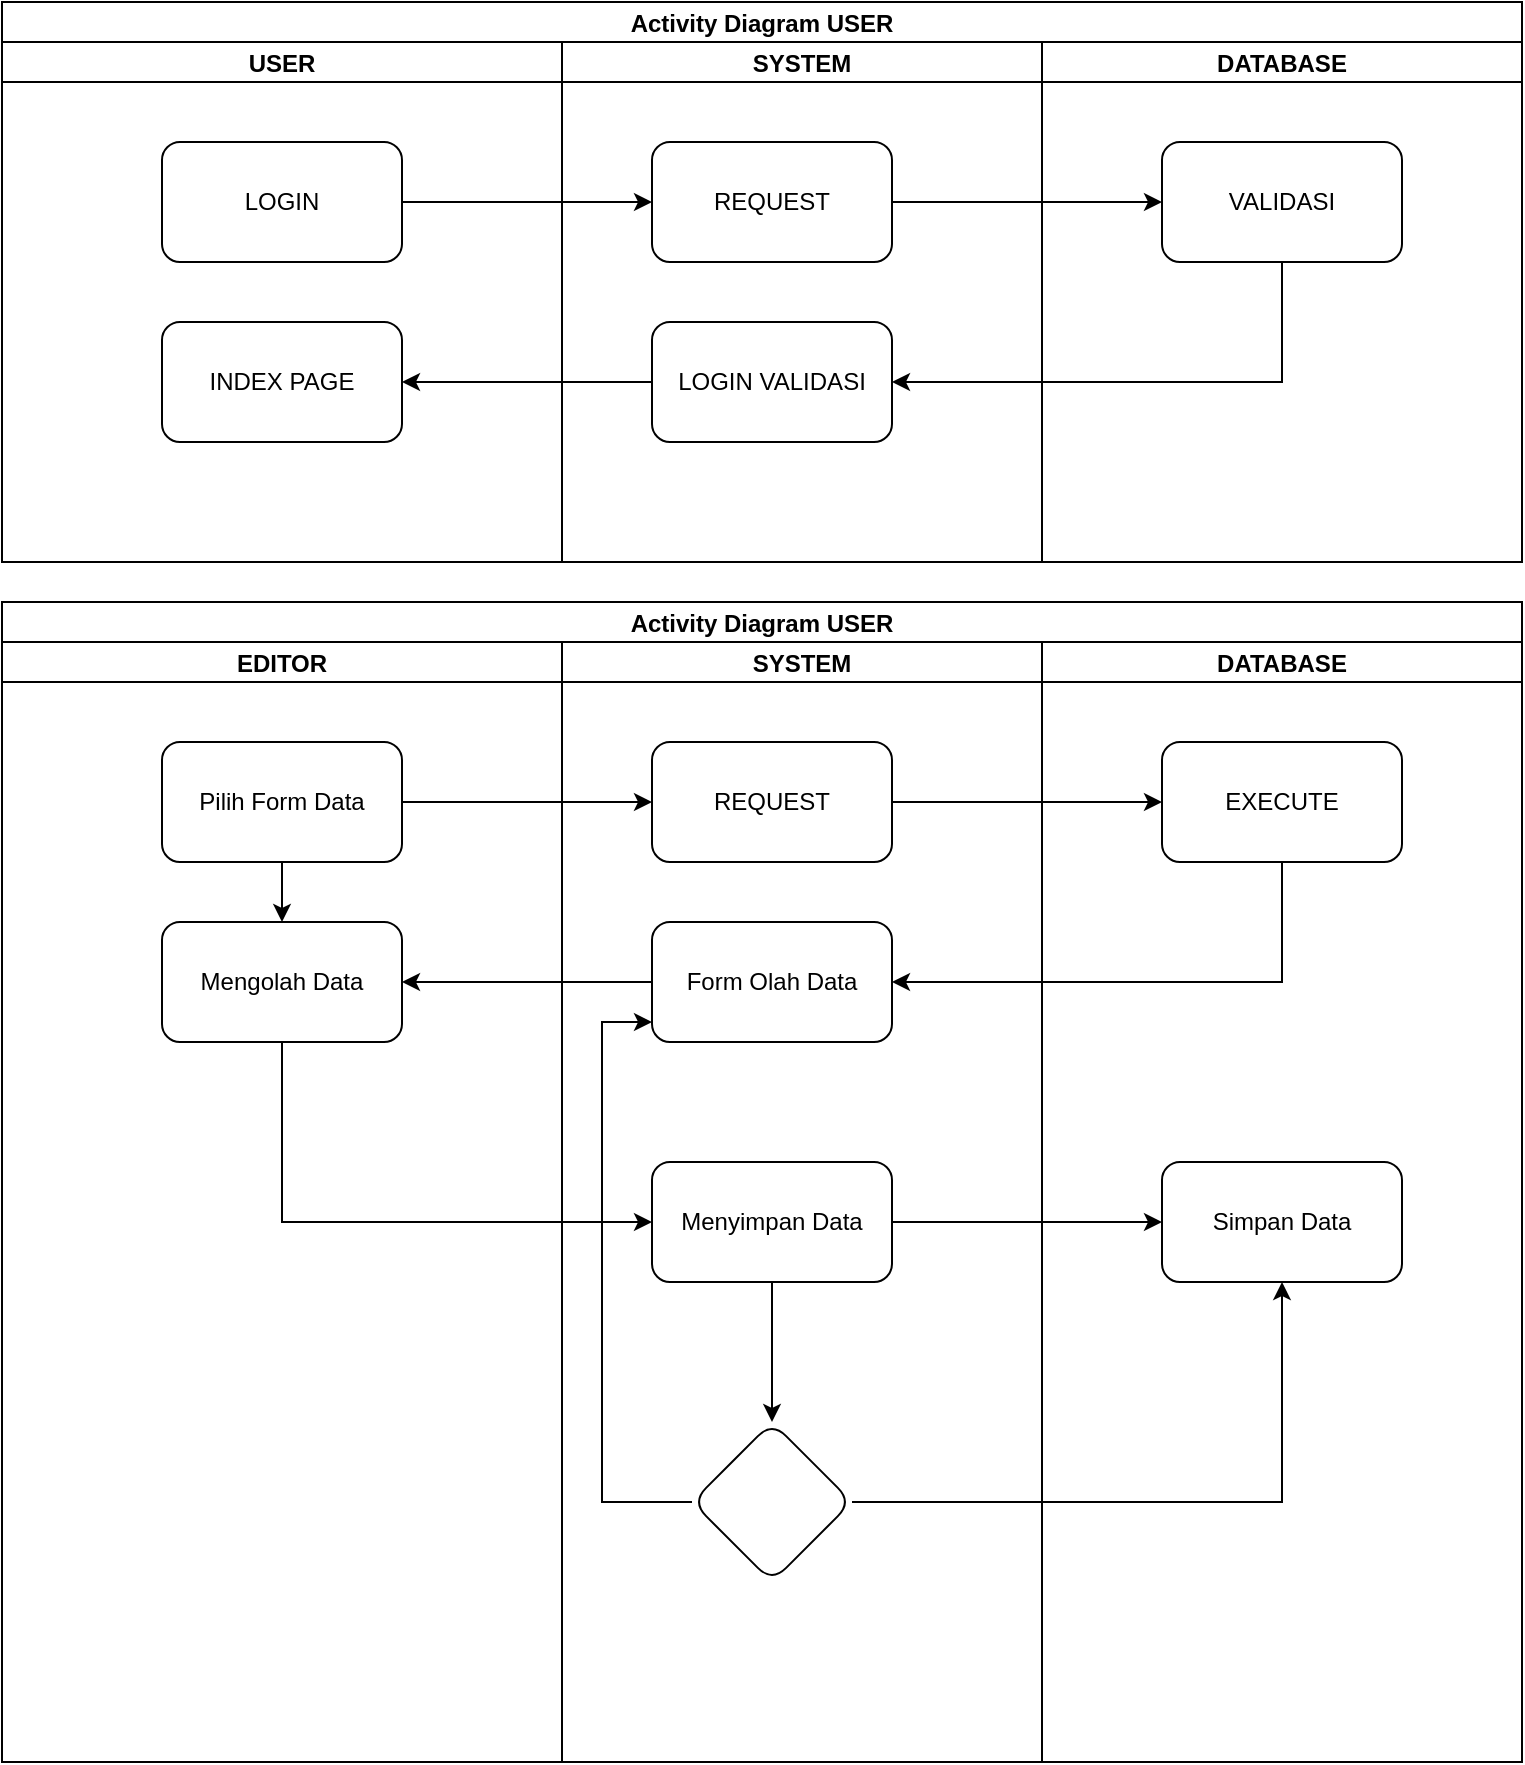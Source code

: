 <mxfile version="18.0.6" type="github">
  <diagram id="2AaTSGa9Z8BQQ-PvD9Bo" name="Page-1">
    <mxGraphModel dx="2062" dy="786" grid="1" gridSize="10" guides="1" tooltips="1" connect="1" arrows="1" fold="1" page="1" pageScale="1" pageWidth="850" pageHeight="1100" math="0" shadow="0">
      <root>
        <mxCell id="0" />
        <mxCell id="1" parent="0" />
        <mxCell id="z37K9zNzW6ptEr3GRiFR-33" value="Activity Diagram USER" style="swimlane;childLayout=stackLayout;resizeParent=1;resizeParentMax=0;startSize=20;" vertex="1" parent="1">
          <mxGeometry x="40" y="120" width="760" height="280" as="geometry" />
        </mxCell>
        <mxCell id="z37K9zNzW6ptEr3GRiFR-34" value="USER" style="swimlane;startSize=20;" vertex="1" parent="z37K9zNzW6ptEr3GRiFR-33">
          <mxGeometry y="20" width="280" height="260" as="geometry" />
        </mxCell>
        <mxCell id="z37K9zNzW6ptEr3GRiFR-38" value="LOGIN" style="rounded=1;whiteSpace=wrap;html=1;" vertex="1" parent="z37K9zNzW6ptEr3GRiFR-34">
          <mxGeometry x="80" y="50" width="120" height="60" as="geometry" />
        </mxCell>
        <mxCell id="z37K9zNzW6ptEr3GRiFR-42" value="INDEX PAGE" style="rounded=1;whiteSpace=wrap;html=1;" vertex="1" parent="z37K9zNzW6ptEr3GRiFR-34">
          <mxGeometry x="80" y="140" width="120" height="60" as="geometry" />
        </mxCell>
        <mxCell id="z37K9zNzW6ptEr3GRiFR-35" value="SYSTEM" style="swimlane;startSize=20;" vertex="1" parent="z37K9zNzW6ptEr3GRiFR-33">
          <mxGeometry x="280" y="20" width="240" height="260" as="geometry" />
        </mxCell>
        <mxCell id="z37K9zNzW6ptEr3GRiFR-39" value="REQUEST" style="rounded=1;whiteSpace=wrap;html=1;" vertex="1" parent="z37K9zNzW6ptEr3GRiFR-35">
          <mxGeometry x="45" y="50" width="120" height="60" as="geometry" />
        </mxCell>
        <mxCell id="z37K9zNzW6ptEr3GRiFR-41" value="LOGIN VALIDASI" style="rounded=1;whiteSpace=wrap;html=1;" vertex="1" parent="z37K9zNzW6ptEr3GRiFR-35">
          <mxGeometry x="45" y="140" width="120" height="60" as="geometry" />
        </mxCell>
        <mxCell id="z37K9zNzW6ptEr3GRiFR-36" value="DATABASE" style="swimlane;startSize=20;" vertex="1" parent="z37K9zNzW6ptEr3GRiFR-33">
          <mxGeometry x="520" y="20" width="240" height="260" as="geometry" />
        </mxCell>
        <mxCell id="z37K9zNzW6ptEr3GRiFR-40" value="VALIDASI" style="rounded=1;whiteSpace=wrap;html=1;" vertex="1" parent="z37K9zNzW6ptEr3GRiFR-36">
          <mxGeometry x="60" y="50" width="120" height="60" as="geometry" />
        </mxCell>
        <mxCell id="z37K9zNzW6ptEr3GRiFR-43" style="edgeStyle=orthogonalEdgeStyle;rounded=0;orthogonalLoop=1;jettySize=auto;html=1;entryX=0;entryY=0.5;entryDx=0;entryDy=0;" edge="1" parent="z37K9zNzW6ptEr3GRiFR-33" source="z37K9zNzW6ptEr3GRiFR-38" target="z37K9zNzW6ptEr3GRiFR-39">
          <mxGeometry relative="1" as="geometry" />
        </mxCell>
        <mxCell id="z37K9zNzW6ptEr3GRiFR-44" style="edgeStyle=orthogonalEdgeStyle;rounded=0;orthogonalLoop=1;jettySize=auto;html=1;" edge="1" parent="z37K9zNzW6ptEr3GRiFR-33" source="z37K9zNzW6ptEr3GRiFR-39" target="z37K9zNzW6ptEr3GRiFR-40">
          <mxGeometry relative="1" as="geometry" />
        </mxCell>
        <mxCell id="z37K9zNzW6ptEr3GRiFR-45" style="edgeStyle=orthogonalEdgeStyle;rounded=0;orthogonalLoop=1;jettySize=auto;html=1;entryX=1;entryY=0.5;entryDx=0;entryDy=0;" edge="1" parent="z37K9zNzW6ptEr3GRiFR-33" source="z37K9zNzW6ptEr3GRiFR-40" target="z37K9zNzW6ptEr3GRiFR-41">
          <mxGeometry relative="1" as="geometry">
            <Array as="points">
              <mxPoint x="640" y="190" />
            </Array>
          </mxGeometry>
        </mxCell>
        <mxCell id="z37K9zNzW6ptEr3GRiFR-46" style="edgeStyle=orthogonalEdgeStyle;rounded=0;orthogonalLoop=1;jettySize=auto;html=1;entryX=1;entryY=0.5;entryDx=0;entryDy=0;" edge="1" parent="z37K9zNzW6ptEr3GRiFR-33" source="z37K9zNzW6ptEr3GRiFR-41" target="z37K9zNzW6ptEr3GRiFR-42">
          <mxGeometry relative="1" as="geometry" />
        </mxCell>
        <mxCell id="z37K9zNzW6ptEr3GRiFR-47" value="Activity Diagram USER" style="swimlane;childLayout=stackLayout;resizeParent=1;resizeParentMax=0;startSize=20;" vertex="1" parent="1">
          <mxGeometry x="40" y="420" width="760" height="580" as="geometry" />
        </mxCell>
        <mxCell id="z37K9zNzW6ptEr3GRiFR-48" value="EDITOR" style="swimlane;startSize=20;" vertex="1" parent="z37K9zNzW6ptEr3GRiFR-47">
          <mxGeometry y="20" width="280" height="560" as="geometry" />
        </mxCell>
        <mxCell id="z37K9zNzW6ptEr3GRiFR-63" style="edgeStyle=orthogonalEdgeStyle;rounded=0;orthogonalLoop=1;jettySize=auto;html=1;entryX=0.5;entryY=0;entryDx=0;entryDy=0;" edge="1" parent="z37K9zNzW6ptEr3GRiFR-48" source="z37K9zNzW6ptEr3GRiFR-49" target="z37K9zNzW6ptEr3GRiFR-50">
          <mxGeometry relative="1" as="geometry" />
        </mxCell>
        <mxCell id="z37K9zNzW6ptEr3GRiFR-49" value="Pilih Form Data" style="rounded=1;whiteSpace=wrap;html=1;" vertex="1" parent="z37K9zNzW6ptEr3GRiFR-48">
          <mxGeometry x="80" y="50" width="120" height="60" as="geometry" />
        </mxCell>
        <mxCell id="z37K9zNzW6ptEr3GRiFR-50" value="Mengolah Data" style="rounded=1;whiteSpace=wrap;html=1;" vertex="1" parent="z37K9zNzW6ptEr3GRiFR-48">
          <mxGeometry x="80" y="140" width="120" height="60" as="geometry" />
        </mxCell>
        <mxCell id="z37K9zNzW6ptEr3GRiFR-51" value="SYSTEM" style="swimlane;startSize=20;" vertex="1" parent="z37K9zNzW6ptEr3GRiFR-47">
          <mxGeometry x="280" y="20" width="240" height="560" as="geometry" />
        </mxCell>
        <mxCell id="z37K9zNzW6ptEr3GRiFR-52" value="REQUEST" style="rounded=1;whiteSpace=wrap;html=1;" vertex="1" parent="z37K9zNzW6ptEr3GRiFR-51">
          <mxGeometry x="45" y="50" width="120" height="60" as="geometry" />
        </mxCell>
        <mxCell id="z37K9zNzW6ptEr3GRiFR-53" value="Form Olah Data" style="rounded=1;whiteSpace=wrap;html=1;" vertex="1" parent="z37K9zNzW6ptEr3GRiFR-51">
          <mxGeometry x="45" y="140" width="120" height="60" as="geometry" />
        </mxCell>
        <mxCell id="z37K9zNzW6ptEr3GRiFR-66" value="" style="edgeStyle=orthogonalEdgeStyle;rounded=0;orthogonalLoop=1;jettySize=auto;html=1;" edge="1" parent="z37K9zNzW6ptEr3GRiFR-51" source="z37K9zNzW6ptEr3GRiFR-60" target="z37K9zNzW6ptEr3GRiFR-65">
          <mxGeometry relative="1" as="geometry" />
        </mxCell>
        <mxCell id="z37K9zNzW6ptEr3GRiFR-60" value="Menyimpan Data" style="rounded=1;whiteSpace=wrap;html=1;" vertex="1" parent="z37K9zNzW6ptEr3GRiFR-51">
          <mxGeometry x="45" y="260" width="120" height="60" as="geometry" />
        </mxCell>
        <mxCell id="z37K9zNzW6ptEr3GRiFR-65" value="" style="rhombus;whiteSpace=wrap;html=1;rounded=1;" vertex="1" parent="z37K9zNzW6ptEr3GRiFR-51">
          <mxGeometry x="65" y="390" width="80" height="80" as="geometry" />
        </mxCell>
        <mxCell id="z37K9zNzW6ptEr3GRiFR-67" style="edgeStyle=orthogonalEdgeStyle;rounded=0;orthogonalLoop=1;jettySize=auto;html=1;" edge="1" parent="z37K9zNzW6ptEr3GRiFR-51" source="z37K9zNzW6ptEr3GRiFR-65" target="z37K9zNzW6ptEr3GRiFR-53">
          <mxGeometry relative="1" as="geometry">
            <mxPoint x="10" y="200" as="targetPoint" />
            <Array as="points">
              <mxPoint x="20" y="430" />
              <mxPoint x="20" y="190" />
            </Array>
          </mxGeometry>
        </mxCell>
        <mxCell id="z37K9zNzW6ptEr3GRiFR-54" value="DATABASE" style="swimlane;startSize=20;" vertex="1" parent="z37K9zNzW6ptEr3GRiFR-47">
          <mxGeometry x="520" y="20" width="240" height="560" as="geometry" />
        </mxCell>
        <mxCell id="z37K9zNzW6ptEr3GRiFR-55" value="EXECUTE" style="rounded=1;whiteSpace=wrap;html=1;" vertex="1" parent="z37K9zNzW6ptEr3GRiFR-54">
          <mxGeometry x="60" y="50" width="120" height="60" as="geometry" />
        </mxCell>
        <mxCell id="z37K9zNzW6ptEr3GRiFR-61" value="Simpan Data" style="rounded=1;whiteSpace=wrap;html=1;" vertex="1" parent="z37K9zNzW6ptEr3GRiFR-54">
          <mxGeometry x="60" y="260" width="120" height="60" as="geometry" />
        </mxCell>
        <mxCell id="z37K9zNzW6ptEr3GRiFR-56" style="edgeStyle=orthogonalEdgeStyle;rounded=0;orthogonalLoop=1;jettySize=auto;html=1;entryX=0;entryY=0.5;entryDx=0;entryDy=0;" edge="1" parent="z37K9zNzW6ptEr3GRiFR-47" source="z37K9zNzW6ptEr3GRiFR-49" target="z37K9zNzW6ptEr3GRiFR-52">
          <mxGeometry relative="1" as="geometry" />
        </mxCell>
        <mxCell id="z37K9zNzW6ptEr3GRiFR-57" style="edgeStyle=orthogonalEdgeStyle;rounded=0;orthogonalLoop=1;jettySize=auto;html=1;" edge="1" parent="z37K9zNzW6ptEr3GRiFR-47" source="z37K9zNzW6ptEr3GRiFR-52" target="z37K9zNzW6ptEr3GRiFR-55">
          <mxGeometry relative="1" as="geometry" />
        </mxCell>
        <mxCell id="z37K9zNzW6ptEr3GRiFR-58" style="edgeStyle=orthogonalEdgeStyle;rounded=0;orthogonalLoop=1;jettySize=auto;html=1;entryX=1;entryY=0.5;entryDx=0;entryDy=0;" edge="1" parent="z37K9zNzW6ptEr3GRiFR-47" source="z37K9zNzW6ptEr3GRiFR-55" target="z37K9zNzW6ptEr3GRiFR-53">
          <mxGeometry relative="1" as="geometry">
            <Array as="points">
              <mxPoint x="640" y="190" />
            </Array>
          </mxGeometry>
        </mxCell>
        <mxCell id="z37K9zNzW6ptEr3GRiFR-59" style="edgeStyle=orthogonalEdgeStyle;rounded=0;orthogonalLoop=1;jettySize=auto;html=1;entryX=1;entryY=0.5;entryDx=0;entryDy=0;" edge="1" parent="z37K9zNzW6ptEr3GRiFR-47" source="z37K9zNzW6ptEr3GRiFR-53" target="z37K9zNzW6ptEr3GRiFR-50">
          <mxGeometry relative="1" as="geometry" />
        </mxCell>
        <mxCell id="z37K9zNzW6ptEr3GRiFR-62" style="edgeStyle=orthogonalEdgeStyle;rounded=0;orthogonalLoop=1;jettySize=auto;html=1;entryX=0;entryY=0.5;entryDx=0;entryDy=0;" edge="1" parent="z37K9zNzW6ptEr3GRiFR-47" source="z37K9zNzW6ptEr3GRiFR-50" target="z37K9zNzW6ptEr3GRiFR-60">
          <mxGeometry relative="1" as="geometry">
            <Array as="points">
              <mxPoint x="140" y="310" />
            </Array>
          </mxGeometry>
        </mxCell>
        <mxCell id="z37K9zNzW6ptEr3GRiFR-64" style="edgeStyle=orthogonalEdgeStyle;rounded=0;orthogonalLoop=1;jettySize=auto;html=1;" edge="1" parent="z37K9zNzW6ptEr3GRiFR-47" source="z37K9zNzW6ptEr3GRiFR-60" target="z37K9zNzW6ptEr3GRiFR-61">
          <mxGeometry relative="1" as="geometry" />
        </mxCell>
        <mxCell id="z37K9zNzW6ptEr3GRiFR-68" style="edgeStyle=orthogonalEdgeStyle;rounded=0;orthogonalLoop=1;jettySize=auto;html=1;entryX=0.5;entryY=1;entryDx=0;entryDy=0;" edge="1" parent="z37K9zNzW6ptEr3GRiFR-47" source="z37K9zNzW6ptEr3GRiFR-65" target="z37K9zNzW6ptEr3GRiFR-61">
          <mxGeometry relative="1" as="geometry">
            <mxPoint x="660" y="450" as="targetPoint" />
          </mxGeometry>
        </mxCell>
      </root>
    </mxGraphModel>
  </diagram>
</mxfile>
